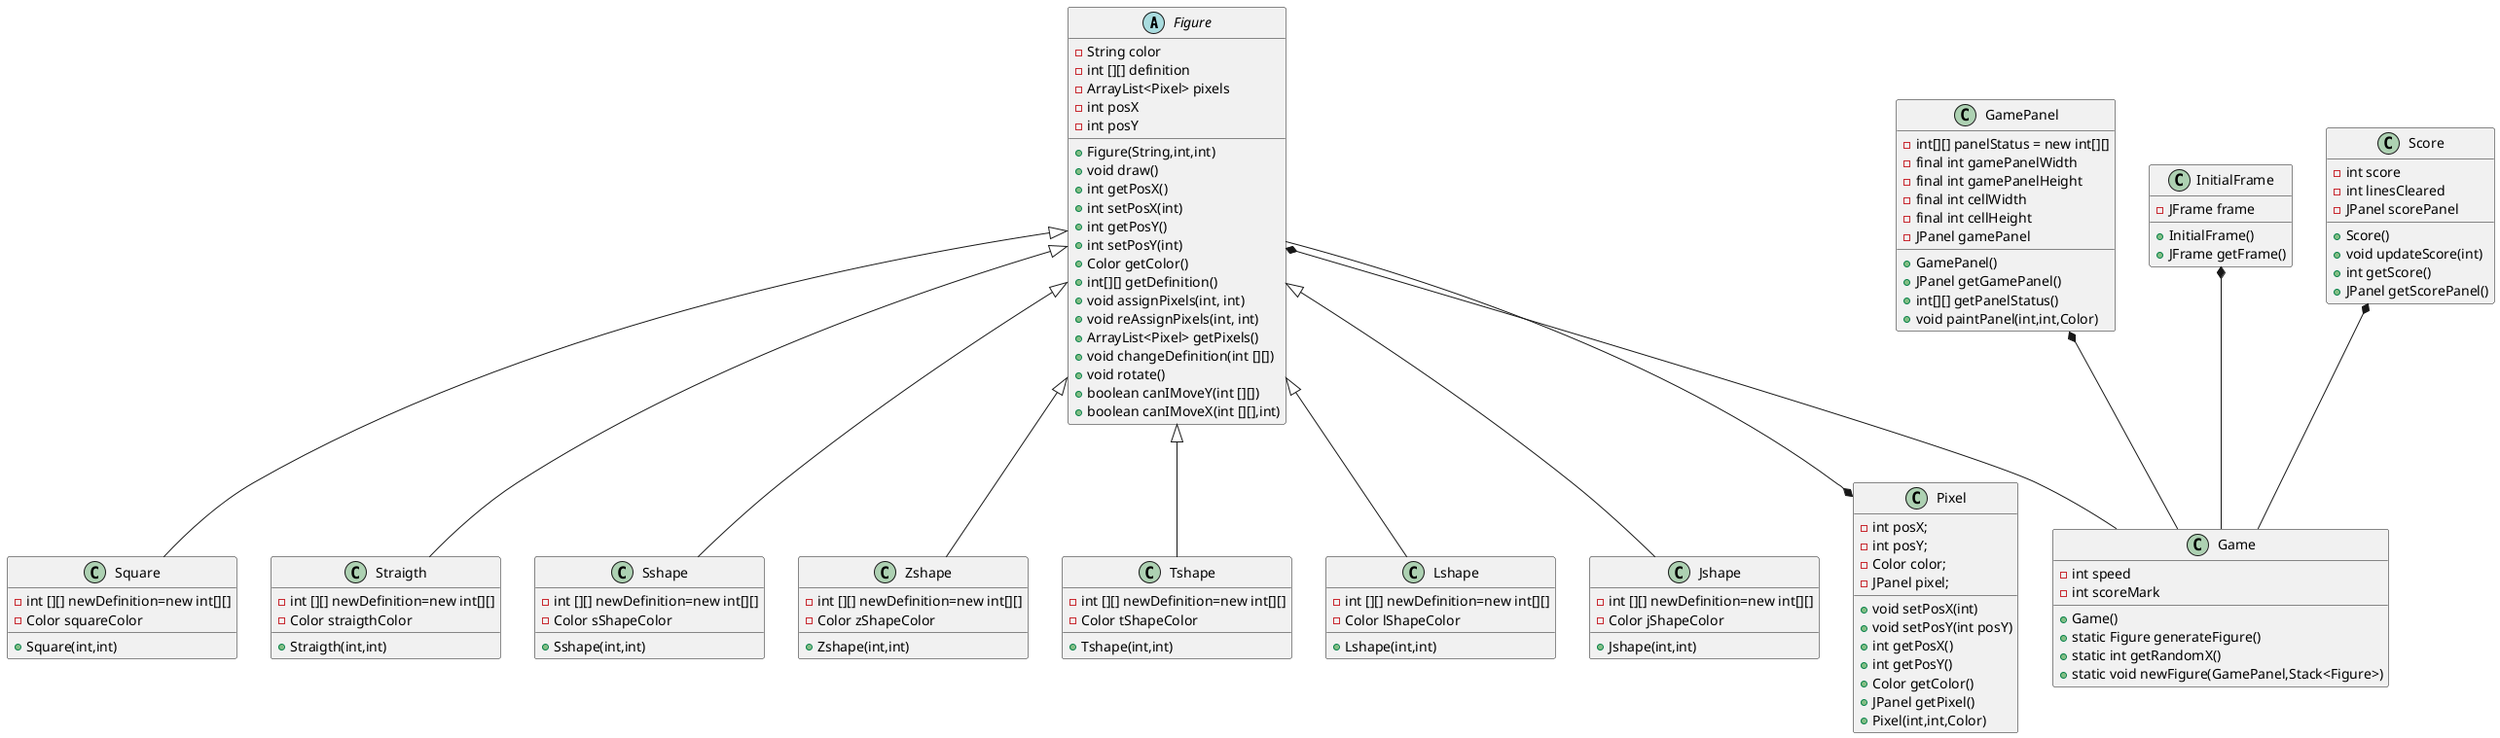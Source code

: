 @startuml
'https://plantuml.com/class-diagram

abstract class Figure{
- String color
    - int [][] definition
    - ArrayList<Pixel> pixels
    - int posX
    - int posY
+ Figure(String,int,int)
+ void draw()
+ int getPosX()
+ int setPosX(int)
+ int getPosY()
+ int setPosY(int)
+ Color getColor()
+ int[][] getDefinition()
+ void assignPixels(int, int)
 + void reAssignPixels(int, int)
 + ArrayList<Pixel> getPixels()
 + void changeDefinition(int [][])
+ void rotate()
+ boolean canIMoveY(int [][])
+ boolean canIMoveX(int [][],int)



}
class Square{
-int [][] newDefinition=new int[][]
- Color squareColor
+ Square(int,int)

}
class Straigth{
-int [][] newDefinition=new int[][]
- Color straigthColor
+ Straigth(int,int)
}
class Sshape{
-int [][] newDefinition=new int[][]
- Color sShapeColor
+ Sshape(int,int)
}
class Zshape{
-int [][] newDefinition=new int[][]
- Color zShapeColor
+ Zshape(int,int)

}
class Tshape{
-int [][] newDefinition=new int[][]
- Color tShapeColor
+ Tshape(int,int)

}
class Lshape{
-int [][] newDefinition=new int[][]
- Color lShapeColor
+ Lshape(int,int)


}
class Jshape{
-int [][] newDefinition=new int[][]
- Color jShapeColor
+ Jshape(int,int)
}
class GamePanel{
- int[][] panelStatus = new int[][]
    - final int gamePanelWidth
    - final int gamePanelHeight
    - final int cellWidth
    - final int cellHeight
     - JPanel gamePanel
 + GamePanel()
+ JPanel getGamePanel()
+ int[][] getPanelStatus()
+ void paintPanel(int,int,Color)


}
class Pixel{
- int posX;
    - int posY;
    - Color color;
    - JPanel pixel;
    + void setPosX(int)
    + void setPosY(int posY)
    + int getPosX()
    + int getPosY()
    + Color getColor()
    + JPanel getPixel()
    + Pixel(int,int,Color)


}
class InitialFrame{
 - JFrame frame
 + InitialFrame()
  + JFrame getFrame()

}
class Game{
    - int speed
    - int scoreMark
    + Game()
+ static Figure generateFigure()
+ static int getRandomX()
+ static void newFigure(GamePanel,Stack<Figure>)
}
class Score{
    - int score
    - int linesCleared
    - JPanel scorePanel
    + Score()
    + void updateScore(int)
    + int getScore()
    + JPanel getScorePanel()
}
Figure <|-- Straigth
Figure <|-- Square
Figure <|-- Sshape
Figure <|-- Zshape
Figure <|-- Tshape
Figure <|-- Lshape
Figure <|-- Jshape

Figure --* Pixel

GamePanel *-- Game
InitialFrame *-- Game
Figure *-- Game
Score *-- Game


@enduml